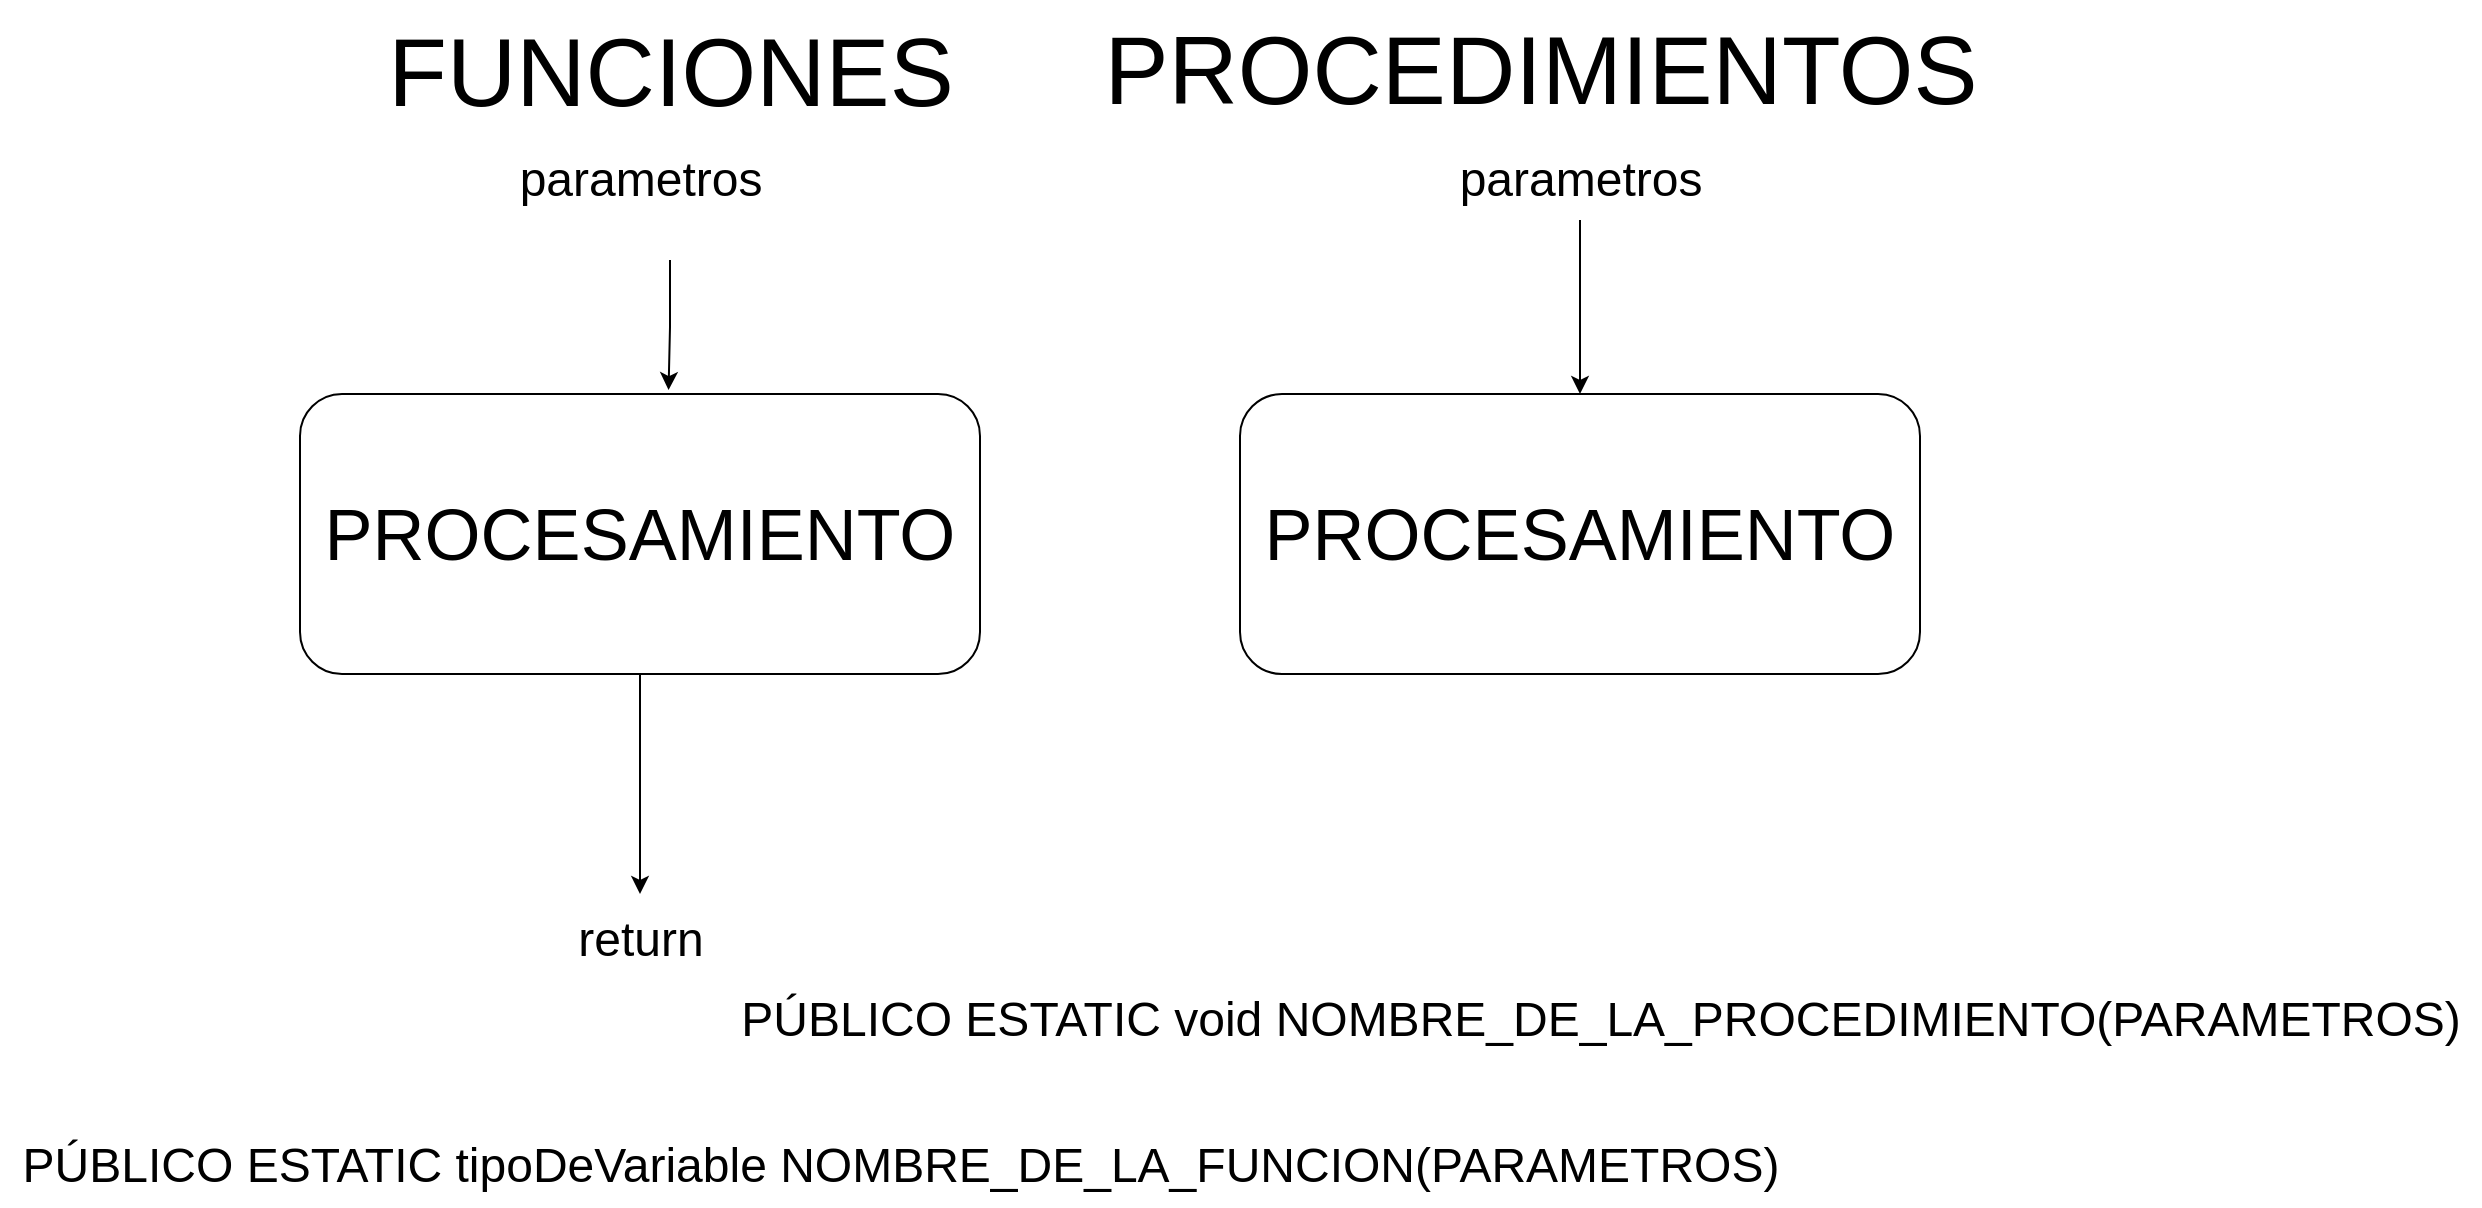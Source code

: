 <mxfile version="21.2.9" type="github">
  <diagram name="Página-1" id="cuUyNeY7d9a3QJ-gikbQ">
    <mxGraphModel dx="1877" dy="1834" grid="1" gridSize="10" guides="1" tooltips="1" connect="1" arrows="1" fold="1" page="1" pageScale="1" pageWidth="827" pageHeight="1169" math="0" shadow="0">
      <root>
        <mxCell id="0" />
        <mxCell id="1" parent="0" />
        <mxCell id="1nqWF3XYxGaXLMmA1jwl-4" style="edgeStyle=orthogonalEdgeStyle;rounded=0;orthogonalLoop=1;jettySize=auto;html=1;" edge="1" parent="1" source="1nqWF3XYxGaXLMmA1jwl-1">
          <mxGeometry relative="1" as="geometry">
            <mxPoint x="170" y="437" as="targetPoint" />
          </mxGeometry>
        </mxCell>
        <mxCell id="1nqWF3XYxGaXLMmA1jwl-1" value="&lt;font style=&quot;vertical-align: inherit;&quot;&gt;&lt;font style=&quot;vertical-align: inherit;&quot;&gt;&lt;font style=&quot;vertical-align: inherit;&quot;&gt;&lt;font style=&quot;vertical-align: inherit; font-size: 36px;&quot;&gt;PROCESAMIENTO&lt;/font&gt;&lt;/font&gt;&lt;/font&gt;&lt;/font&gt;" style="rounded=1;whiteSpace=wrap;html=1;" vertex="1" parent="1">
          <mxGeometry y="187" width="340" height="140" as="geometry" />
        </mxCell>
        <mxCell id="1nqWF3XYxGaXLMmA1jwl-3" value="&lt;font style=&quot;vertical-align: inherit;&quot;&gt;&lt;font style=&quot;vertical-align: inherit;&quot;&gt;&lt;span style=&quot;font-size: 24px;&quot;&gt;&lt;font style=&quot;vertical-align: inherit;&quot;&gt;&lt;font style=&quot;vertical-align: inherit;&quot;&gt;parametros&lt;/font&gt;&lt;/font&gt;&lt;/span&gt;&lt;br&gt;&lt;/font&gt;&lt;/font&gt;" style="text;html=1;align=center;verticalAlign=middle;resizable=0;points=[];autosize=1;strokeColor=none;fillColor=none;" vertex="1" parent="1">
          <mxGeometry x="100" y="60" width="140" height="40" as="geometry" />
        </mxCell>
        <mxCell id="1nqWF3XYxGaXLMmA1jwl-5" value="&lt;span style=&quot;font-size: 24px;&quot;&gt;&lt;font style=&quot;vertical-align: inherit;&quot;&gt;&lt;font style=&quot;vertical-align: inherit;&quot;&gt;return&lt;/font&gt;&lt;/font&gt;&lt;/span&gt;" style="text;html=1;align=center;verticalAlign=middle;resizable=0;points=[];autosize=1;strokeColor=none;fillColor=none;" vertex="1" parent="1">
          <mxGeometry x="125" y="440" width="90" height="40" as="geometry" />
        </mxCell>
        <mxCell id="1nqWF3XYxGaXLMmA1jwl-8" value="&lt;font style=&quot;vertical-align: inherit;&quot;&gt;&lt;font style=&quot;vertical-align: inherit;&quot;&gt;&lt;font style=&quot;vertical-align: inherit;&quot;&gt;&lt;font style=&quot;vertical-align: inherit; font-size: 36px;&quot;&gt;PROCESAMIENTO&lt;/font&gt;&lt;/font&gt;&lt;/font&gt;&lt;/font&gt;" style="rounded=1;whiteSpace=wrap;html=1;" vertex="1" parent="1">
          <mxGeometry x="470" y="187" width="340" height="140" as="geometry" />
        </mxCell>
        <mxCell id="1nqWF3XYxGaXLMmA1jwl-14" style="edgeStyle=orthogonalEdgeStyle;rounded=0;orthogonalLoop=1;jettySize=auto;html=1;entryX=0.5;entryY=0;entryDx=0;entryDy=0;" edge="1" parent="1" source="1nqWF3XYxGaXLMmA1jwl-9" target="1nqWF3XYxGaXLMmA1jwl-8">
          <mxGeometry relative="1" as="geometry" />
        </mxCell>
        <mxCell id="1nqWF3XYxGaXLMmA1jwl-9" value="&lt;font style=&quot;vertical-align: inherit;&quot;&gt;&lt;font style=&quot;vertical-align: inherit;&quot;&gt;&lt;span style=&quot;font-size: 24px;&quot;&gt;&lt;font style=&quot;vertical-align: inherit;&quot;&gt;&lt;font style=&quot;vertical-align: inherit;&quot;&gt;parametros&lt;/font&gt;&lt;/font&gt;&lt;/span&gt;&lt;br&gt;&lt;/font&gt;&lt;/font&gt;" style="text;html=1;align=center;verticalAlign=middle;resizable=0;points=[];autosize=1;strokeColor=none;fillColor=none;" vertex="1" parent="1">
          <mxGeometry x="570" y="60" width="140" height="40" as="geometry" />
        </mxCell>
        <mxCell id="1nqWF3XYxGaXLMmA1jwl-15" style="edgeStyle=orthogonalEdgeStyle;rounded=0;orthogonalLoop=1;jettySize=auto;html=1;entryX=0.542;entryY=-0.014;entryDx=0;entryDy=0;entryPerimeter=0;" edge="1" parent="1" source="1nqWF3XYxGaXLMmA1jwl-11" target="1nqWF3XYxGaXLMmA1jwl-1">
          <mxGeometry relative="1" as="geometry" />
        </mxCell>
        <mxCell id="1nqWF3XYxGaXLMmA1jwl-11" value="&lt;span style=&quot;font-size: 48px;&quot;&gt;&lt;font style=&quot;vertical-align: inherit;&quot;&gt;&lt;font style=&quot;vertical-align: inherit;&quot;&gt;&lt;font style=&quot;vertical-align: inherit;&quot;&gt;&lt;font style=&quot;vertical-align: inherit;&quot;&gt;FUNCIONES&lt;/font&gt;&lt;/font&gt;&lt;br&gt;&lt;br&gt;&lt;/font&gt;&lt;/font&gt;&lt;/span&gt;" style="text;html=1;align=center;verticalAlign=middle;resizable=0;points=[];autosize=1;strokeColor=none;fillColor=none;" vertex="1" parent="1">
          <mxGeometry x="30" y="-10" width="310" height="130" as="geometry" />
        </mxCell>
        <mxCell id="1nqWF3XYxGaXLMmA1jwl-12" value="&lt;font style=&quot;font-size: 48px;&quot;&gt;&lt;font style=&quot;vertical-align: inherit;&quot;&gt;&lt;font style=&quot;vertical-align: inherit;&quot;&gt;PROCEDIMIENTOS&lt;/font&gt;&lt;/font&gt;&lt;/font&gt;" style="text;html=1;align=center;verticalAlign=middle;resizable=0;points=[];autosize=1;strokeColor=none;fillColor=none;" vertex="1" parent="1">
          <mxGeometry x="390" y="-10" width="460" height="70" as="geometry" />
        </mxCell>
        <mxCell id="1nqWF3XYxGaXLMmA1jwl-16" value="&lt;font style=&quot;vertical-align: inherit;&quot;&gt;&lt;font style=&quot;vertical-align: inherit;&quot;&gt;&lt;font style=&quot;vertical-align: inherit;&quot;&gt;&lt;font style=&quot;vertical-align: inherit; font-size: 24px;&quot;&gt;&lt;font style=&quot;vertical-align: inherit;&quot;&gt;&lt;font style=&quot;vertical-align: inherit;&quot;&gt;&lt;font style=&quot;vertical-align: inherit;&quot;&gt;&lt;font style=&quot;vertical-align: inherit;&quot;&gt;PÚBLICO ESTATIC tipoDeVariable NOMBRE_DE_LA_FUNCION(PARAMETROS)&lt;/font&gt;&lt;/font&gt;&lt;/font&gt;&lt;/font&gt;&lt;/font&gt;&lt;/font&gt;&lt;/font&gt;&lt;/font&gt;" style="text;html=1;align=center;verticalAlign=middle;resizable=0;points=[];autosize=1;strokeColor=none;fillColor=none;" vertex="1" parent="1">
          <mxGeometry x="-150" y="553" width="900" height="40" as="geometry" />
        </mxCell>
        <mxCell id="1nqWF3XYxGaXLMmA1jwl-17" value="&lt;font style=&quot;vertical-align: inherit;&quot;&gt;&lt;font style=&quot;vertical-align: inherit;&quot;&gt;&lt;font style=&quot;vertical-align: inherit;&quot;&gt;&lt;font style=&quot;vertical-align: inherit; font-size: 24px;&quot;&gt;&lt;font style=&quot;vertical-align: inherit;&quot;&gt;&lt;font style=&quot;vertical-align: inherit;&quot;&gt;&lt;font style=&quot;vertical-align: inherit;&quot;&gt;&lt;font style=&quot;vertical-align: inherit;&quot;&gt;&lt;font style=&quot;vertical-align: inherit;&quot;&gt;&lt;font style=&quot;vertical-align: inherit;&quot;&gt;PÚBLICO ESTATIC void NOMBRE_DE_LA_PROCEDIMIENTO(PARAMETROS)&lt;/font&gt;&lt;/font&gt;&lt;/font&gt;&lt;/font&gt;&lt;/font&gt;&lt;/font&gt;&lt;/font&gt;&lt;/font&gt;&lt;/font&gt;&lt;/font&gt;" style="text;html=1;align=center;verticalAlign=middle;resizable=0;points=[];autosize=1;strokeColor=none;fillColor=none;" vertex="1" parent="1">
          <mxGeometry x="210" y="480" width="880" height="40" as="geometry" />
        </mxCell>
      </root>
    </mxGraphModel>
  </diagram>
</mxfile>
